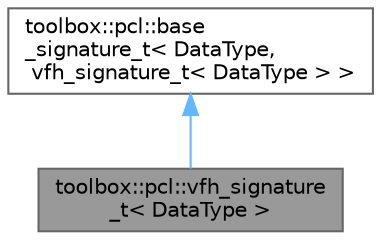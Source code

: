 digraph "toolbox::pcl::vfh_signature_t&lt; DataType &gt;"
{
 // LATEX_PDF_SIZE
  bgcolor="transparent";
  edge [fontname=Helvetica,fontsize=10,labelfontname=Helvetica,labelfontsize=10];
  node [fontname=Helvetica,fontsize=10,shape=box,height=0.2,width=0.4];
  Node1 [id="Node000001",label="toolbox::pcl::vfh_signature\l_t\< DataType \>",height=0.2,width=0.4,color="gray40", fillcolor="grey60", style="filled", fontcolor="black",tooltip=" "];
  Node2 -> Node1 [id="edge1_Node000001_Node000002",dir="back",color="steelblue1",style="solid",tooltip=" "];
  Node2 [id="Node000002",label="toolbox::pcl::base\l_signature_t\< DataType,\l vfh_signature_t\< DataType \> \>",height=0.2,width=0.4,color="gray40", fillcolor="white", style="filled",URL="$structtoolbox_1_1pcl_1_1base__signature__t.html",tooltip=" "];
}
